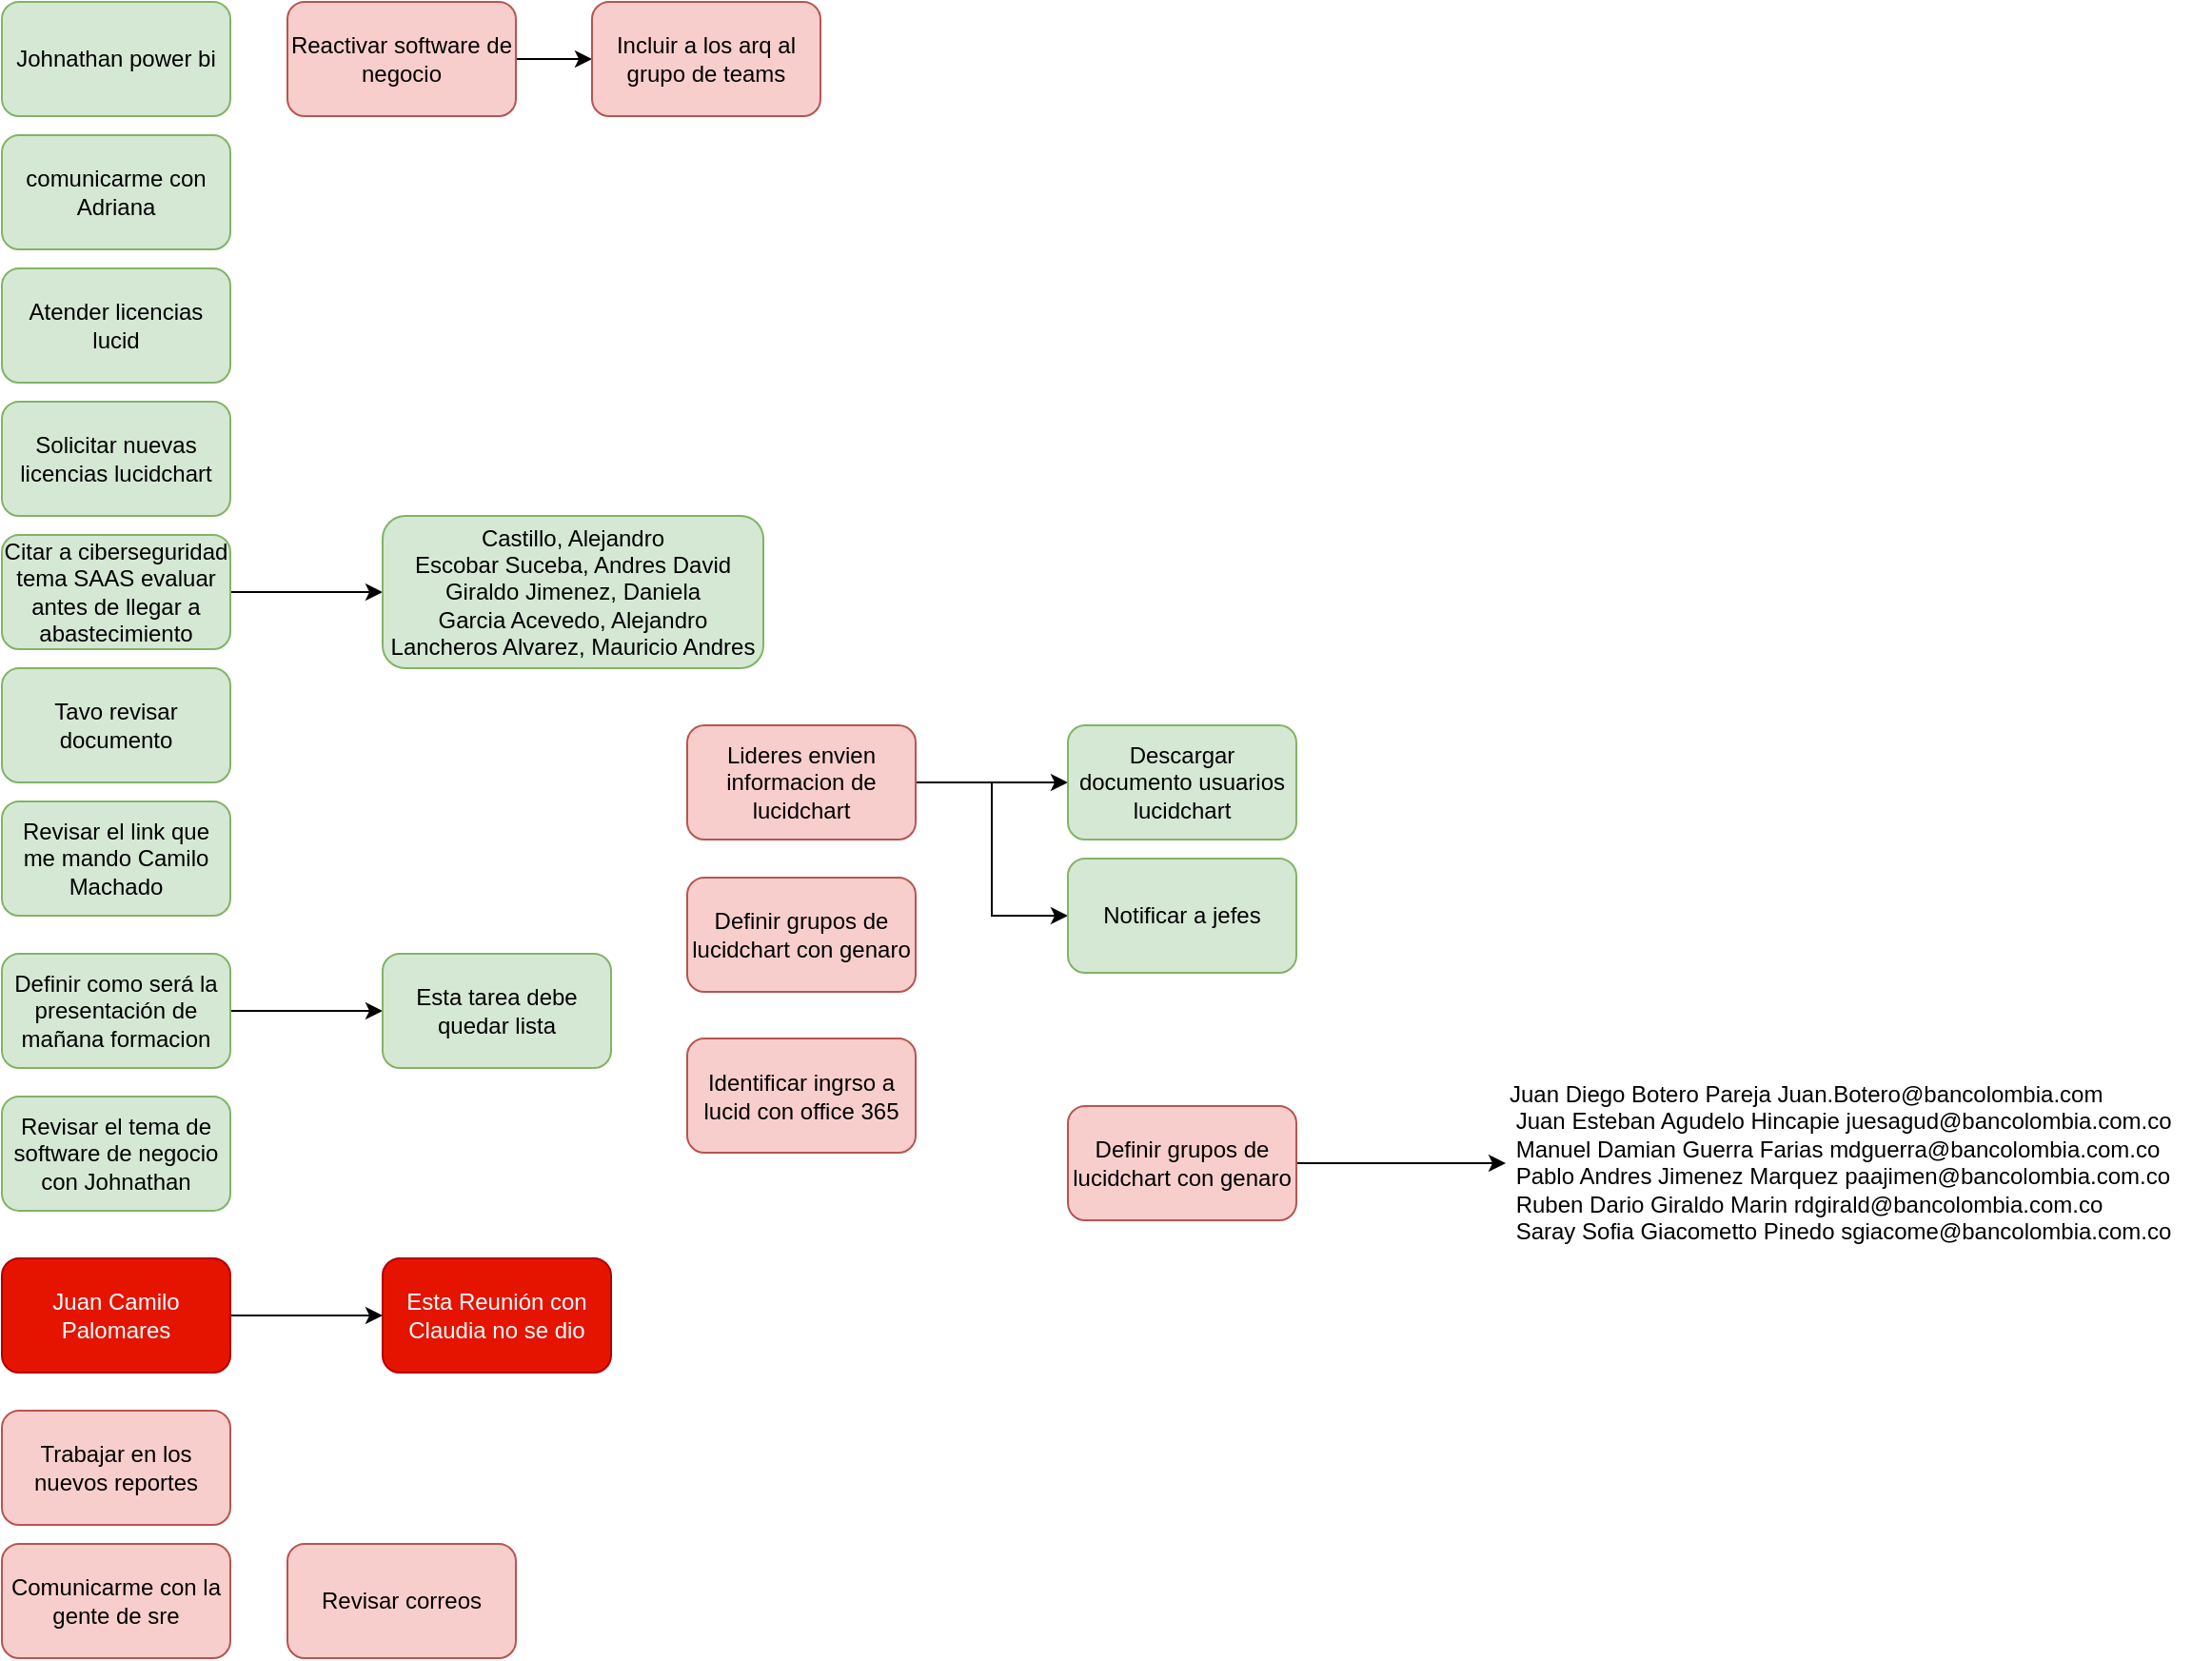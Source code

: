 <mxfile version="15.6.8" type="github" pages="2">
  <diagram id="2-0mmxwdgoLzmRiu0fsF" name="dia a dia">
    <mxGraphModel dx="1102" dy="582" grid="1" gridSize="10" guides="1" tooltips="1" connect="1" arrows="1" fold="1" page="1" pageScale="1" pageWidth="827" pageHeight="1169" math="0" shadow="0">
      <root>
        <mxCell id="yNGvCTk1V_gINGqABnyL-0" />
        <mxCell id="yNGvCTk1V_gINGqABnyL-1" parent="yNGvCTk1V_gINGqABnyL-0" />
        <mxCell id="1M6lVSq16ZduSRRAVL-M-0" value="Johnathan power bi" style="rounded=1;whiteSpace=wrap;html=1;fillColor=#d5e8d4;strokeColor=#82b366;" parent="yNGvCTk1V_gINGqABnyL-1" vertex="1">
          <mxGeometry x="10" y="10" width="120" height="60" as="geometry" />
        </mxCell>
        <mxCell id="H3Q4ioqLagcHq7i6xyze-1" value="" style="edgeStyle=orthogonalEdgeStyle;rounded=0;orthogonalLoop=1;jettySize=auto;html=1;" parent="yNGvCTk1V_gINGqABnyL-1" source="1M6lVSq16ZduSRRAVL-M-1" target="H3Q4ioqLagcHq7i6xyze-0" edge="1">
          <mxGeometry relative="1" as="geometry" />
        </mxCell>
        <mxCell id="1M6lVSq16ZduSRRAVL-M-1" value="Juan Camilo Palomares" style="rounded=1;whiteSpace=wrap;html=1;fillColor=#e51400;fontColor=#ffffff;strokeColor=#B20000;" parent="yNGvCTk1V_gINGqABnyL-1" vertex="1">
          <mxGeometry x="10" y="670" width="120" height="60" as="geometry" />
        </mxCell>
        <mxCell id="1M6lVSq16ZduSRRAVL-M-3" value="Revisar correos" style="rounded=1;whiteSpace=wrap;html=1;fillColor=#f8cecc;strokeColor=#b85450;" parent="yNGvCTk1V_gINGqABnyL-1" vertex="1">
          <mxGeometry x="160" y="820" width="120" height="60" as="geometry" />
        </mxCell>
        <mxCell id="1M6lVSq16ZduSRRAVL-M-5" value="Tavo revisar documento" style="rounded=1;whiteSpace=wrap;html=1;fillColor=#d5e8d4;strokeColor=#82b366;" parent="yNGvCTk1V_gINGqABnyL-1" vertex="1">
          <mxGeometry x="10" y="360" width="120" height="60" as="geometry" />
        </mxCell>
        <mxCell id="1M6lVSq16ZduSRRAVL-M-7" value="Trabajar en los nuevos reportes" style="rounded=1;whiteSpace=wrap;html=1;fillColor=#f8cecc;strokeColor=#b85450;" parent="yNGvCTk1V_gINGqABnyL-1" vertex="1">
          <mxGeometry x="10" y="750" width="120" height="60" as="geometry" />
        </mxCell>
        <mxCell id="ueY2YAWh7VIx71RtlcES-0" value="Comunicarme con la gente de sre" style="rounded=1;whiteSpace=wrap;html=1;fillColor=#f8cecc;strokeColor=#b85450;" parent="yNGvCTk1V_gINGqABnyL-1" vertex="1">
          <mxGeometry x="10" y="820" width="120" height="60" as="geometry" />
        </mxCell>
        <object label="comunicarme con Adriana" Nota="Tiene una reunion que la contacte a las 11" id="ueY2YAWh7VIx71RtlcES-1">
          <mxCell style="rounded=1;whiteSpace=wrap;html=1;fillColor=#d5e8d4;strokeColor=#82b366;" parent="yNGvCTk1V_gINGqABnyL-1" vertex="1">
            <mxGeometry x="10" y="80" width="120" height="60" as="geometry" />
          </mxCell>
        </object>
        <mxCell id="ueY2YAWh7VIx71RtlcES-2" value="Revisar el link que me mando Camilo Machado" style="rounded=1;whiteSpace=wrap;html=1;fillColor=#d5e8d4;strokeColor=#82b366;" parent="yNGvCTk1V_gINGqABnyL-1" vertex="1">
          <mxGeometry x="10" y="430" width="120" height="60" as="geometry" />
        </mxCell>
        <mxCell id="H3Q4ioqLagcHq7i6xyze-0" value="Esta Reunión con Claudia no se dio" style="rounded=1;whiteSpace=wrap;html=1;fillColor=#e51400;fontColor=#ffffff;strokeColor=#B20000;" parent="yNGvCTk1V_gINGqABnyL-1" vertex="1">
          <mxGeometry x="210" y="670" width="120" height="60" as="geometry" />
        </mxCell>
        <mxCell id="H3Q4ioqLagcHq7i6xyze-4" value="" style="edgeStyle=orthogonalEdgeStyle;rounded=0;orthogonalLoop=1;jettySize=auto;html=1;" parent="yNGvCTk1V_gINGqABnyL-1" source="H3Q4ioqLagcHq7i6xyze-2" target="H3Q4ioqLagcHq7i6xyze-3" edge="1">
          <mxGeometry relative="1" as="geometry" />
        </mxCell>
        <mxCell id="H3Q4ioqLagcHq7i6xyze-2" value="Definir como será la presentación de mañana formacion" style="rounded=1;whiteSpace=wrap;html=1;fillColor=#d5e8d4;strokeColor=#82b366;" parent="yNGvCTk1V_gINGqABnyL-1" vertex="1">
          <mxGeometry x="10" y="510" width="120" height="60" as="geometry" />
        </mxCell>
        <mxCell id="H3Q4ioqLagcHq7i6xyze-3" value="Esta tarea debe quedar lista" style="rounded=1;whiteSpace=wrap;html=1;fillColor=#d5e8d4;strokeColor=#82b366;" parent="yNGvCTk1V_gINGqABnyL-1" vertex="1">
          <mxGeometry x="210" y="510" width="120" height="60" as="geometry" />
        </mxCell>
        <object label="Atender licencias lucid" Nota="Tiene una reunion que la contacte a las 11" id="H3Q4ioqLagcHq7i6xyze-5">
          <mxCell style="rounded=1;whiteSpace=wrap;html=1;fillColor=#d5e8d4;strokeColor=#82b366;" parent="yNGvCTk1V_gINGqABnyL-1" vertex="1">
            <mxGeometry x="10" y="150" width="120" height="60" as="geometry" />
          </mxCell>
        </object>
        <object label="Solicitar nuevas licencias lucidchart" Nota="Tiene una reunion que la contacte a las 11" id="H3Q4ioqLagcHq7i6xyze-6">
          <mxCell style="rounded=1;whiteSpace=wrap;html=1;fillColor=#d5e8d4;strokeColor=#82b366;" parent="yNGvCTk1V_gINGqABnyL-1" vertex="1">
            <mxGeometry x="10" y="220" width="120" height="60" as="geometry" />
          </mxCell>
        </object>
        <mxCell id="H3Q4ioqLagcHq7i6xyze-8" value="Revisar el tema de software de negocio con Johnathan" style="rounded=1;whiteSpace=wrap;html=1;fillColor=#d5e8d4;strokeColor=#82b366;" parent="yNGvCTk1V_gINGqABnyL-1" vertex="1">
          <mxGeometry x="10" y="585" width="120" height="60" as="geometry" />
        </mxCell>
        <mxCell id="EwWLb1CdJLh-gql79gUk-2" value="" style="edgeStyle=orthogonalEdgeStyle;rounded=0;orthogonalLoop=1;jettySize=auto;html=1;" parent="yNGvCTk1V_gINGqABnyL-1" source="EwWLb1CdJLh-gql79gUk-0" target="EwWLb1CdJLh-gql79gUk-1" edge="1">
          <mxGeometry relative="1" as="geometry" />
        </mxCell>
        <mxCell id="EwWLb1CdJLh-gql79gUk-0" value="Citar a ciberseguridad tema SAAS evaluar antes de llegar a abastecimiento" style="rounded=1;whiteSpace=wrap;html=1;fillColor=#d5e8d4;strokeColor=#82b366;" parent="yNGvCTk1V_gINGqABnyL-1" vertex="1">
          <mxGeometry x="10" y="290" width="120" height="60" as="geometry" />
        </mxCell>
        <mxCell id="EwWLb1CdJLh-gql79gUk-1" value="Castillo, Alejandro&lt;br/&gt;Escobar Suceba, Andres David&lt;br/&gt;Giraldo Jimenez, Daniela&lt;br/&gt;Garcia Acevedo, Alejandro&lt;br/&gt;Lancheros Alvarez, Mauricio Andres" style="rounded=1;whiteSpace=wrap;html=1;fillColor=#d5e8d4;strokeColor=#82b366;" parent="yNGvCTk1V_gINGqABnyL-1" vertex="1">
          <mxGeometry x="210" y="280" width="200" height="80" as="geometry" />
        </mxCell>
        <mxCell id="fKjx0vlUGkV_8uRxMCtp-2" value="" style="edgeStyle=orthogonalEdgeStyle;rounded=0;orthogonalLoop=1;jettySize=auto;html=1;" parent="yNGvCTk1V_gINGqABnyL-1" source="fKjx0vlUGkV_8uRxMCtp-0" target="fKjx0vlUGkV_8uRxMCtp-1" edge="1">
          <mxGeometry relative="1" as="geometry" />
        </mxCell>
        <mxCell id="fKjx0vlUGkV_8uRxMCtp-5" style="edgeStyle=orthogonalEdgeStyle;rounded=0;orthogonalLoop=1;jettySize=auto;html=1;entryX=0;entryY=0.5;entryDx=0;entryDy=0;" parent="yNGvCTk1V_gINGqABnyL-1" source="fKjx0vlUGkV_8uRxMCtp-0" target="fKjx0vlUGkV_8uRxMCtp-4" edge="1">
          <mxGeometry relative="1" as="geometry" />
        </mxCell>
        <mxCell id="fKjx0vlUGkV_8uRxMCtp-0" value="Lideres envien informacion de lucidchart" style="rounded=1;whiteSpace=wrap;html=1;fillColor=#f8cecc;strokeColor=#b85450;" parent="yNGvCTk1V_gINGqABnyL-1" vertex="1">
          <mxGeometry x="370" y="390" width="120" height="60" as="geometry" />
        </mxCell>
        <mxCell id="fKjx0vlUGkV_8uRxMCtp-1" value="Descargar documento usuarios lucidchart" style="rounded=1;whiteSpace=wrap;html=1;fillColor=#d5e8d4;strokeColor=#82b366;" parent="yNGvCTk1V_gINGqABnyL-1" vertex="1">
          <mxGeometry x="570" y="390" width="120" height="60" as="geometry" />
        </mxCell>
        <mxCell id="fKjx0vlUGkV_8uRxMCtp-4" value="Notificar a jefes" style="rounded=1;whiteSpace=wrap;html=1;fillColor=#d5e8d4;strokeColor=#82b366;" parent="yNGvCTk1V_gINGqABnyL-1" vertex="1">
          <mxGeometry x="570" y="460" width="120" height="60" as="geometry" />
        </mxCell>
        <mxCell id="fKjx0vlUGkV_8uRxMCtp-6" value="Definir grupos de lucidchart con genaro" style="rounded=1;whiteSpace=wrap;html=1;fillColor=#f8cecc;strokeColor=#b85450;" parent="yNGvCTk1V_gINGqABnyL-1" vertex="1">
          <mxGeometry x="370" y="470" width="120" height="60" as="geometry" />
        </mxCell>
        <mxCell id="fKjx0vlUGkV_8uRxMCtp-7" value="Identificar ingrso a lucid con office 365" style="rounded=1;whiteSpace=wrap;html=1;fillColor=#f8cecc;strokeColor=#b85450;" parent="yNGvCTk1V_gINGqABnyL-1" vertex="1">
          <mxGeometry x="370" y="554.5" width="120" height="60" as="geometry" />
        </mxCell>
        <mxCell id="fKjx0vlUGkV_8uRxMCtp-12" style="edgeStyle=orthogonalEdgeStyle;rounded=0;orthogonalLoop=1;jettySize=auto;html=1;entryX=0;entryY=0.5;entryDx=0;entryDy=0;" parent="yNGvCTk1V_gINGqABnyL-1" source="fKjx0vlUGkV_8uRxMCtp-8" target="fKjx0vlUGkV_8uRxMCtp-11" edge="1">
          <mxGeometry relative="1" as="geometry" />
        </mxCell>
        <mxCell id="fKjx0vlUGkV_8uRxMCtp-8" value="Definir grupos de lucidchart con genaro" style="rounded=1;whiteSpace=wrap;html=1;fillColor=#f8cecc;strokeColor=#b85450;" parent="yNGvCTk1V_gINGqABnyL-1" vertex="1">
          <mxGeometry x="570" y="590" width="120" height="60" as="geometry" />
        </mxCell>
        <mxCell id="fKjx0vlUGkV_8uRxMCtp-11" value="Juan Diego Botero Pareja  Juan.Botero@bancolombia.com&#xa; Juan Esteban Agudelo Hincapie  juesagud@bancolombia.com.co&#xa; Manuel Damian Guerra Farias  mdguerra@bancolombia.com.co&#xa; Pablo Andres Jimenez Marquez  paajimen@bancolombia.com.co&#xa; Ruben Dario Giraldo Marin  rdgirald@bancolombia.com.co&#xa; Saray Sofia Giacometto Pinedo  sgiacome@bancolombia.com.co" style="text;whiteSpace=wrap;html=1;" parent="yNGvCTk1V_gINGqABnyL-1" vertex="1">
          <mxGeometry x="800" y="570" width="370" height="100" as="geometry" />
        </mxCell>
        <mxCell id="PuXTHM5muFdZkQ1vSbmE-2" value="" style="edgeStyle=orthogonalEdgeStyle;rounded=0;orthogonalLoop=1;jettySize=auto;html=1;" edge="1" parent="yNGvCTk1V_gINGqABnyL-1" source="PuXTHM5muFdZkQ1vSbmE-0" target="PuXTHM5muFdZkQ1vSbmE-1">
          <mxGeometry relative="1" as="geometry" />
        </mxCell>
        <mxCell id="PuXTHM5muFdZkQ1vSbmE-0" value="Reactivar software de negocio" style="rounded=1;whiteSpace=wrap;html=1;fillColor=#f8cecc;strokeColor=#b85450;" vertex="1" parent="yNGvCTk1V_gINGqABnyL-1">
          <mxGeometry x="160" y="10" width="120" height="60" as="geometry" />
        </mxCell>
        <mxCell id="PuXTHM5muFdZkQ1vSbmE-1" value="Incluir a los arq al grupo de teams" style="rounded=1;whiteSpace=wrap;html=1;fillColor=#f8cecc;strokeColor=#b85450;" vertex="1" parent="yNGvCTk1V_gINGqABnyL-1">
          <mxGeometry x="320" y="10" width="120" height="60" as="geometry" />
        </mxCell>
      </root>
    </mxGraphModel>
  </diagram>
  <diagram id="iwBiy9MiS204H7XOQMqi" name="Page-2">
    <mxGraphModel dx="2123" dy="1854" grid="1" gridSize="10" guides="1" tooltips="1" connect="1" arrows="1" fold="1" page="1" pageScale="1" pageWidth="827" pageHeight="1169" math="0" shadow="0">
      <root>
        <mxCell id="Z_Bg-XkDaSZISsN3nbJj-0" />
        <mxCell id="Z_Bg-XkDaSZISsN3nbJj-1" parent="Z_Bg-XkDaSZISsN3nbJj-0" />
        <mxCell id="Z_Bg-XkDaSZISsN3nbJj-14" value="" style="rounded=1;whiteSpace=wrap;html=1;" parent="Z_Bg-XkDaSZISsN3nbJj-1" vertex="1">
          <mxGeometry x="80" y="-30" width="400" height="230" as="geometry" />
        </mxCell>
        <mxCell id="Z_Bg-XkDaSZISsN3nbJj-26" style="edgeStyle=orthogonalEdgeStyle;rounded=0;orthogonalLoop=1;jettySize=auto;html=1;exitX=0;exitY=0.5;exitDx=0;exitDy=0;" parent="Z_Bg-XkDaSZISsN3nbJj-1" source="Z_Bg-XkDaSZISsN3nbJj-23" target="Z_Bg-XkDaSZISsN3nbJj-6" edge="1">
          <mxGeometry relative="1" as="geometry" />
        </mxCell>
        <mxCell id="Z_Bg-XkDaSZISsN3nbJj-28" style="edgeStyle=orthogonalEdgeStyle;rounded=0;orthogonalLoop=1;jettySize=auto;html=1;exitX=0;exitY=0.75;exitDx=0;exitDy=0;entryX=1;entryY=0.5;entryDx=0;entryDy=0;" parent="Z_Bg-XkDaSZISsN3nbJj-1" source="Z_Bg-XkDaSZISsN3nbJj-23" target="Z_Bg-XkDaSZISsN3nbJj-7" edge="1">
          <mxGeometry relative="1" as="geometry" />
        </mxCell>
        <mxCell id="Z_Bg-XkDaSZISsN3nbJj-23" value="" style="rounded=1;whiteSpace=wrap;html=1;" parent="Z_Bg-XkDaSZISsN3nbJj-1" vertex="1">
          <mxGeometry x="310" y="-9" width="160" height="160" as="geometry" />
        </mxCell>
        <mxCell id="Z_Bg-XkDaSZISsN3nbJj-16" style="edgeStyle=orthogonalEdgeStyle;rounded=0;orthogonalLoop=1;jettySize=auto;html=1;entryX=0;entryY=0.5;entryDx=0;entryDy=0;" parent="Z_Bg-XkDaSZISsN3nbJj-1" source="Z_Bg-XkDaSZISsN3nbJj-14" target="Z_Bg-XkDaSZISsN3nbJj-5" edge="1">
          <mxGeometry relative="1" as="geometry" />
        </mxCell>
        <mxCell id="Z_Bg-XkDaSZISsN3nbJj-4" value="" style="edgeStyle=orthogonalEdgeStyle;rounded=0;orthogonalLoop=1;jettySize=auto;html=1;" parent="Z_Bg-XkDaSZISsN3nbJj-1" source="Z_Bg-XkDaSZISsN3nbJj-2" target="Z_Bg-XkDaSZISsN3nbJj-3" edge="1">
          <mxGeometry relative="1" as="geometry" />
        </mxCell>
        <mxCell id="Z_Bg-XkDaSZISsN3nbJj-2" value="Gestion de desarrollo ti" style="rounded=1;whiteSpace=wrap;html=1;" parent="Z_Bg-XkDaSZISsN3nbJj-1" vertex="1">
          <mxGeometry x="80" y="290" width="160" height="30" as="geometry" />
        </mxCell>
        <mxCell id="Z_Bg-XkDaSZISsN3nbJj-40" style="edgeStyle=orthogonalEdgeStyle;rounded=0;orthogonalLoop=1;jettySize=auto;html=1;" parent="Z_Bg-XkDaSZISsN3nbJj-1" source="Z_Bg-XkDaSZISsN3nbJj-3" target="Z_Bg-XkDaSZISsN3nbJj-5" edge="1">
          <mxGeometry relative="1" as="geometry" />
        </mxCell>
        <mxCell id="Z_Bg-XkDaSZISsN3nbJj-3" value="Formulario - actualizar las reglas aplicaciones de negocio" style="rounded=1;whiteSpace=wrap;html=1;" parent="Z_Bg-XkDaSZISsN3nbJj-1" vertex="1">
          <mxGeometry x="80" y="350" width="160" height="60" as="geometry" />
        </mxCell>
        <mxCell id="Z_Bg-XkDaSZISsN3nbJj-30" value="" style="edgeStyle=orthogonalEdgeStyle;rounded=0;orthogonalLoop=1;jettySize=auto;html=1;" parent="Z_Bg-XkDaSZISsN3nbJj-1" source="Z_Bg-XkDaSZISsN3nbJj-5" target="Z_Bg-XkDaSZISsN3nbJj-29" edge="1">
          <mxGeometry relative="1" as="geometry" />
        </mxCell>
        <mxCell id="Z_Bg-XkDaSZISsN3nbJj-46" value="CRUD" style="edgeStyle=orthogonalEdgeStyle;rounded=0;orthogonalLoop=1;jettySize=auto;html=1;" parent="Z_Bg-XkDaSZISsN3nbJj-1" source="Z_Bg-XkDaSZISsN3nbJj-5" target="Z_Bg-XkDaSZISsN3nbJj-44" edge="1">
          <mxGeometry relative="1" as="geometry" />
        </mxCell>
        <mxCell id="Z_Bg-XkDaSZISsN3nbJj-5" value="CMDB" style="rounded=1;whiteSpace=wrap;html=1;" parent="Z_Bg-XkDaSZISsN3nbJj-1" vertex="1">
          <mxGeometry x="560" y="55" width="120" height="60" as="geometry" />
        </mxCell>
        <mxCell id="Z_Bg-XkDaSZISsN3nbJj-6" value="USM(Pedidos)" style="rounded=1;whiteSpace=wrap;html=1;" parent="Z_Bg-XkDaSZISsN3nbJj-1" vertex="1">
          <mxGeometry x="103" y="20" width="120" height="60" as="geometry" />
        </mxCell>
        <mxCell id="Z_Bg-XkDaSZISsN3nbJj-7" value="USD(OC)" style="rounded=1;whiteSpace=wrap;html=1;" parent="Z_Bg-XkDaSZISsN3nbJj-1" vertex="1">
          <mxGeometry x="103" y="110" width="120" height="60" as="geometry" />
        </mxCell>
        <mxCell id="Z_Bg-XkDaSZISsN3nbJj-34" style="edgeStyle=orthogonalEdgeStyle;rounded=0;orthogonalLoop=1;jettySize=auto;html=1;entryX=0;entryY=0.5;entryDx=0;entryDy=0;" parent="Z_Bg-XkDaSZISsN3nbJj-1" source="Z_Bg-XkDaSZISsN3nbJj-9" target="Z_Bg-XkDaSZISsN3nbJj-14" edge="1">
          <mxGeometry relative="1" as="geometry" />
        </mxCell>
        <mxCell id="Z_Bg-XkDaSZISsN3nbJj-9" value="" style="sketch=0;outlineConnect=0;fontColor=#232F3E;gradientColor=none;fillColor=#232F3E;strokeColor=none;dashed=0;verticalLabelPosition=bottom;verticalAlign=top;align=center;html=1;fontSize=12;fontStyle=0;aspect=fixed;pointerEvents=1;shape=mxgraph.aws4.user;" parent="Z_Bg-XkDaSZISsN3nbJj-1" vertex="1">
          <mxGeometry x="-60" y="46" width="78" height="78" as="geometry" />
        </mxCell>
        <mxCell id="Z_Bg-XkDaSZISsN3nbJj-19" value="Oferta" style="rounded=1;whiteSpace=wrap;html=1;" parent="Z_Bg-XkDaSZISsN3nbJj-1" vertex="1">
          <mxGeometry x="330" y="10" width="120" height="60" as="geometry" />
        </mxCell>
        <mxCell id="Z_Bg-XkDaSZISsN3nbJj-24" value="Oferta" style="rounded=1;whiteSpace=wrap;html=1;" parent="Z_Bg-XkDaSZISsN3nbJj-1" vertex="1">
          <mxGeometry x="330" y="80" width="120" height="60" as="geometry" />
        </mxCell>
        <mxCell id="Z_Bg-XkDaSZISsN3nbJj-33" value="" style="edgeStyle=orthogonalEdgeStyle;rounded=0;orthogonalLoop=1;jettySize=auto;html=1;" parent="Z_Bg-XkDaSZISsN3nbJj-1" source="Z_Bg-XkDaSZISsN3nbJj-29" target="Z_Bg-XkDaSZISsN3nbJj-32" edge="1">
          <mxGeometry relative="1" as="geometry" />
        </mxCell>
        <mxCell id="Z_Bg-XkDaSZISsN3nbJj-39" value="" style="edgeStyle=orthogonalEdgeStyle;rounded=0;orthogonalLoop=1;jettySize=auto;html=1;" parent="Z_Bg-XkDaSZISsN3nbJj-1" source="Z_Bg-XkDaSZISsN3nbJj-29" target="Z_Bg-XkDaSZISsN3nbJj-38" edge="1">
          <mxGeometry relative="1" as="geometry" />
        </mxCell>
        <mxCell id="Z_Bg-XkDaSZISsN3nbJj-29" value="MAC" style="rounded=1;whiteSpace=wrap;html=1;" parent="Z_Bg-XkDaSZISsN3nbJj-1" vertex="1">
          <mxGeometry x="760" y="55" width="120" height="60" as="geometry" />
        </mxCell>
        <mxCell id="Z_Bg-XkDaSZISsN3nbJj-32" value="Abstracción" style="rounded=1;whiteSpace=wrap;html=1;" parent="Z_Bg-XkDaSZISsN3nbJj-1" vertex="1">
          <mxGeometry x="920" y="55" width="120" height="60" as="geometry" />
        </mxCell>
        <mxCell id="Z_Bg-XkDaSZISsN3nbJj-38" value="&lt;div&gt;Aplicación&lt;/div&gt;&lt;div&gt;Componentes Técnicos&lt;/div&gt;&lt;div&gt;Flujos&lt;/div&gt;&lt;div&gt;EUC&lt;/div&gt;&lt;div&gt;Módulo&lt;/div&gt;&lt;div&gt;Servicio WEB&lt;/div&gt;&lt;div&gt;APIs&lt;/div&gt;&lt;div&gt;Servicio de Terceros&lt;/div&gt;&lt;div&gt;Plataforma&lt;/div&gt;&lt;div&gt;Interface&lt;/div&gt;" style="rounded=1;whiteSpace=wrap;html=1;" parent="Z_Bg-XkDaSZISsN3nbJj-1" vertex="1">
          <mxGeometry x="735" y="182.5" width="170" height="167.5" as="geometry" />
        </mxCell>
        <mxCell id="Z_Bg-XkDaSZISsN3nbJj-45" value="" style="edgeStyle=orthogonalEdgeStyle;rounded=0;orthogonalLoop=1;jettySize=auto;html=1;" parent="Z_Bg-XkDaSZISsN3nbJj-1" source="Z_Bg-XkDaSZISsN3nbJj-42" target="Z_Bg-XkDaSZISsN3nbJj-44" edge="1">
          <mxGeometry relative="1" as="geometry" />
        </mxCell>
        <mxCell id="Z_Bg-XkDaSZISsN3nbJj-42" value="Diego Leon Gamboa" style="rounded=1;whiteSpace=wrap;html=1;fillColor=#d5e8d4;strokeColor=#82b366;" parent="Z_Bg-XkDaSZISsN3nbJj-1" vertex="1">
          <mxGeometry x="560" y="-200" width="120" height="60" as="geometry" />
        </mxCell>
        <mxCell id="Z_Bg-XkDaSZISsN3nbJj-44" value="Alejandro AKLI" style="rounded=1;whiteSpace=wrap;html=1;fillColor=#fff2cc;strokeColor=#d6b656;" parent="Z_Bg-XkDaSZISsN3nbJj-1" vertex="1">
          <mxGeometry x="560" y="-100" width="120" height="60" as="geometry" />
        </mxCell>
      </root>
    </mxGraphModel>
  </diagram>
</mxfile>
